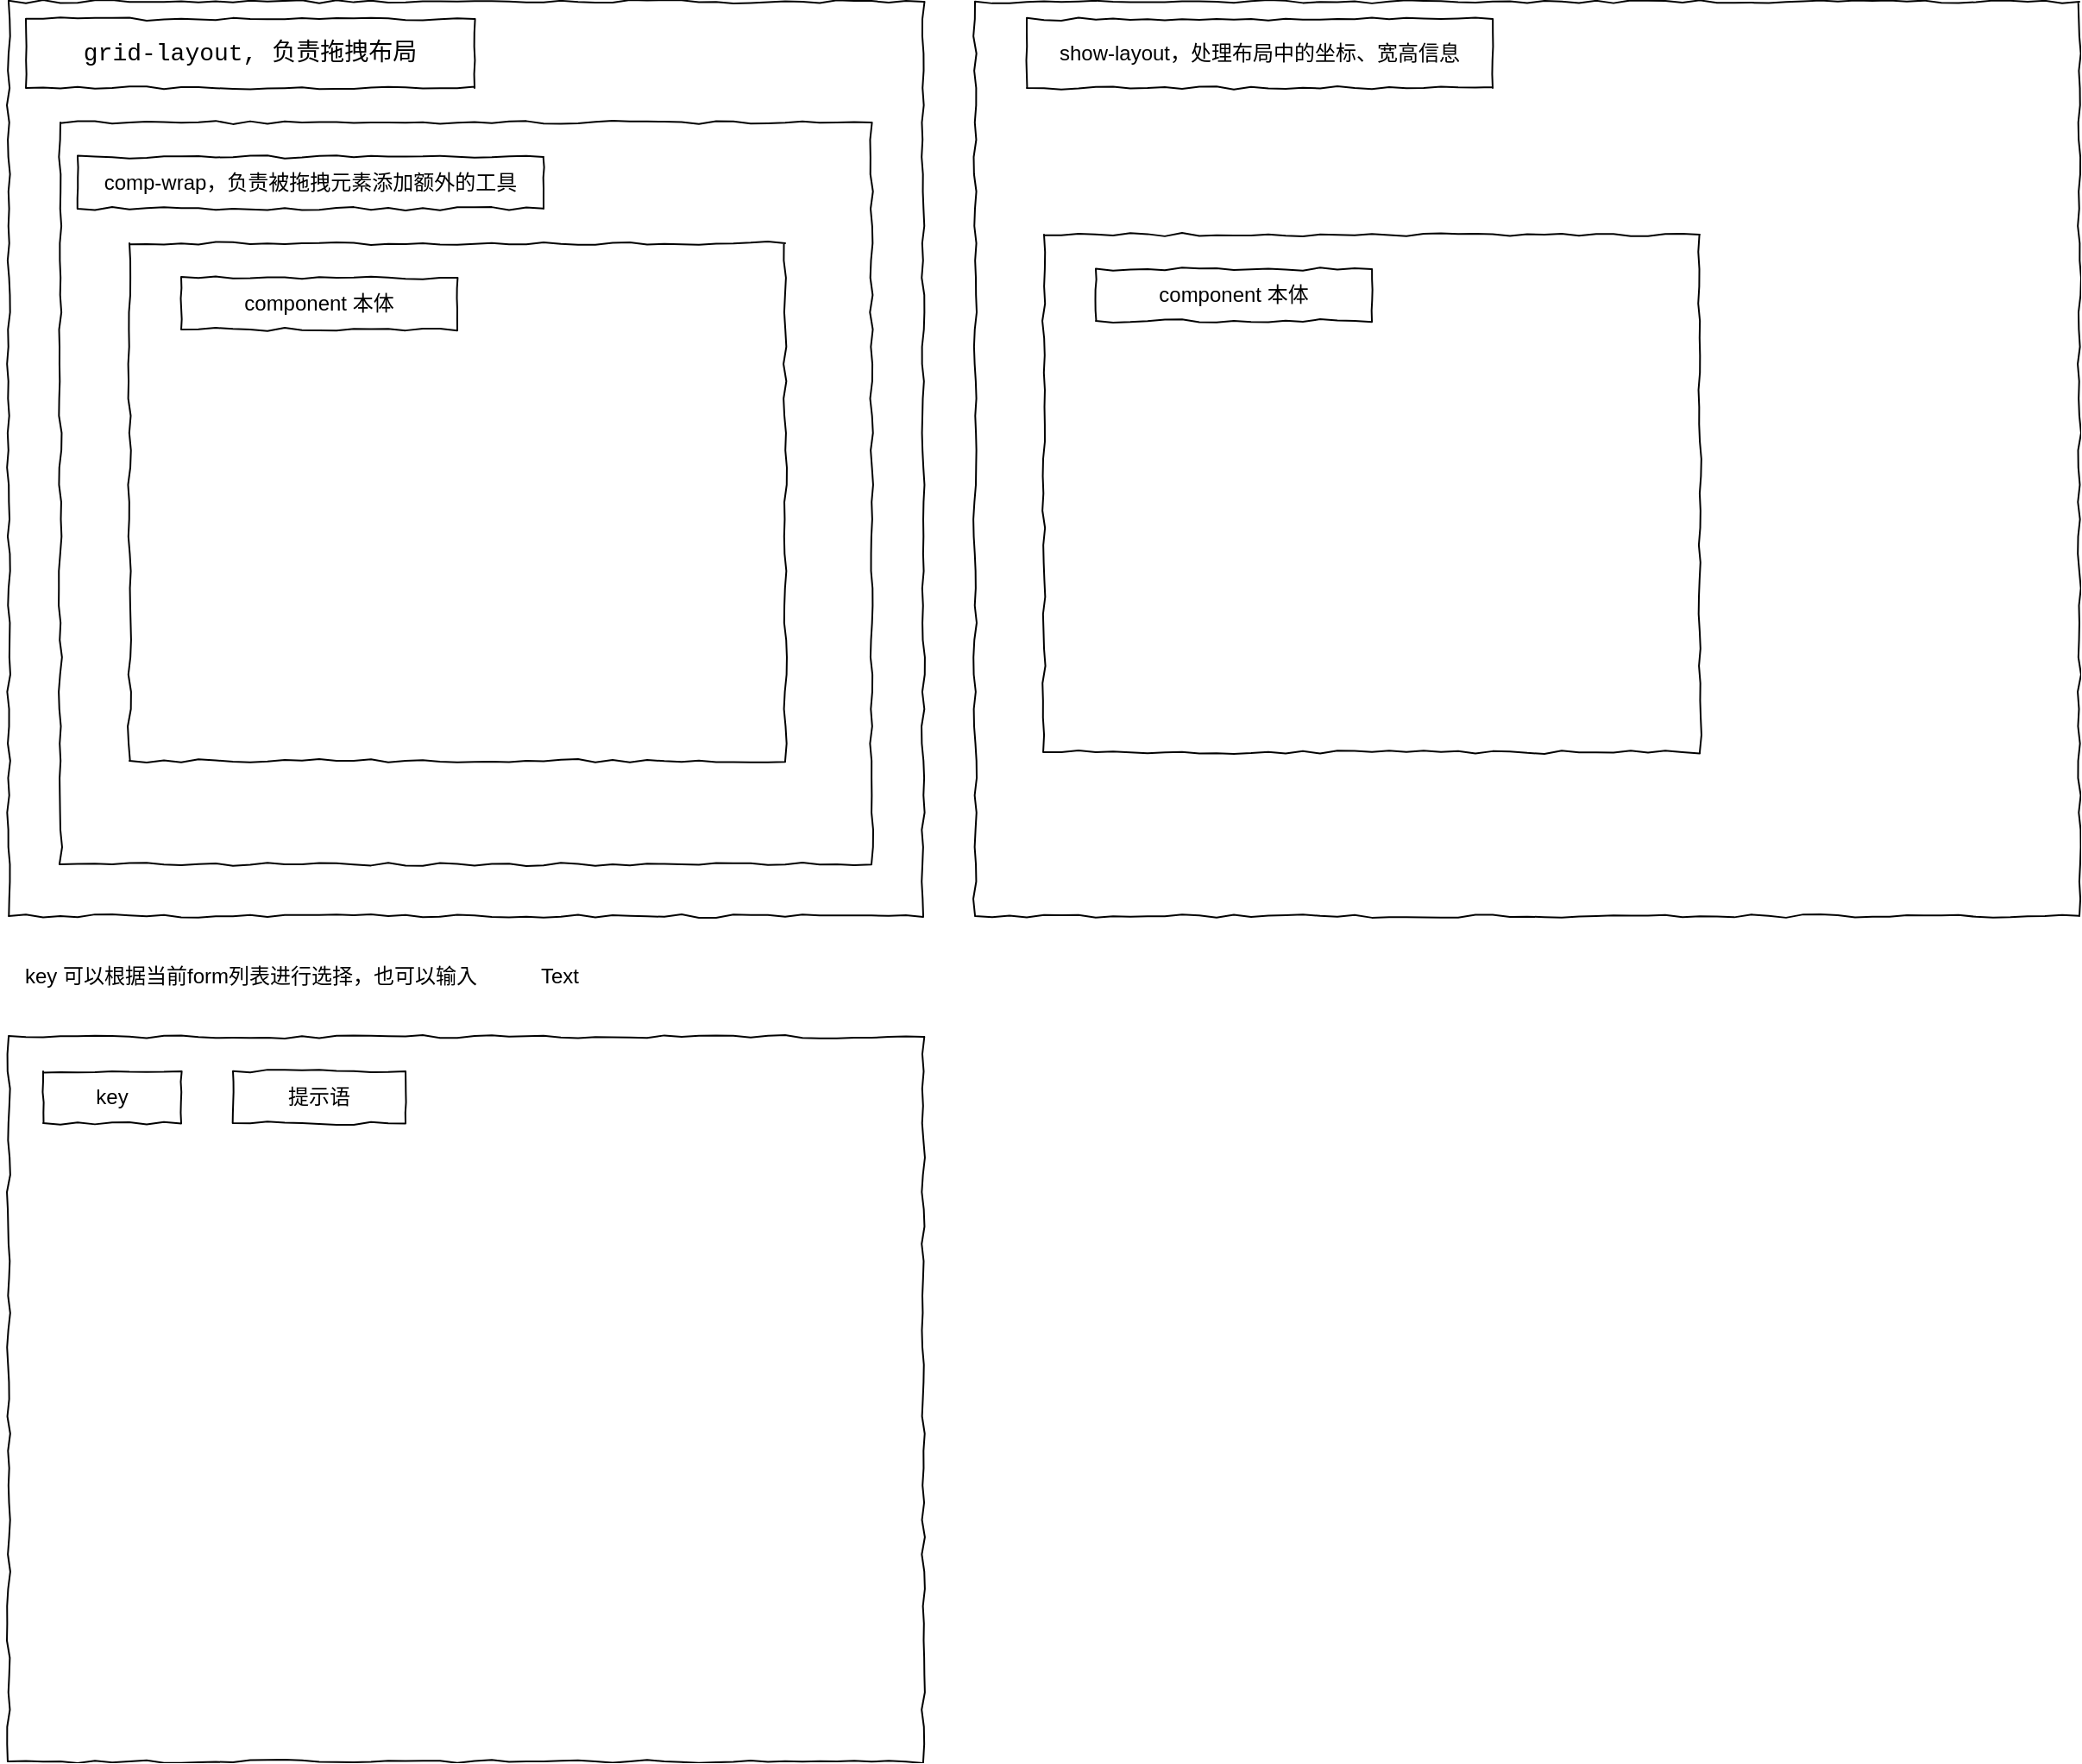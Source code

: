<mxfile version="24.6.4" type="github">
  <diagram name="Page-1" id="XzWtF4XP_iAmrnIMXCRm">
    <mxGraphModel dx="1434" dy="756" grid="1" gridSize="10" guides="1" tooltips="1" connect="1" arrows="1" fold="1" page="1" pageScale="1" pageWidth="827" pageHeight="1169" math="0" shadow="0">
      <root>
        <mxCell id="0" />
        <mxCell id="1" parent="0" />
        <mxCell id="HhxakAEyFk_g9ME8UOxu-1" value="" style="whiteSpace=wrap;html=1;aspect=fixed;comic=1;" vertex="1" parent="1">
          <mxGeometry x="70" y="70" width="530" height="530" as="geometry" />
        </mxCell>
        <mxCell id="HhxakAEyFk_g9ME8UOxu-2" value="&lt;div style=&quot;font-family: Consolas, &amp;quot;Courier New&amp;quot;, monospace; font-size: 14px; line-height: 19px; white-space: pre;&quot;&gt;&lt;font style=&quot;background-color: rgb(255, 255, 255);&quot;&gt;grid-layout, 负责拖拽布局&lt;/font&gt;&lt;/div&gt;" style="whiteSpace=wrap;html=1;comic=1;strokeColor=default;align=center;verticalAlign=middle;fontFamily=Helvetica;fontSize=12;fontColor=default;fillColor=default;" vertex="1" parent="1">
          <mxGeometry x="80" y="80" width="260" height="40" as="geometry" />
        </mxCell>
        <mxCell id="HhxakAEyFk_g9ME8UOxu-3" value="" style="whiteSpace=wrap;html=1;comic=1;strokeColor=default;align=center;verticalAlign=middle;fontFamily=Helvetica;fontSize=12;fontColor=default;fillColor=default;" vertex="1" parent="1">
          <mxGeometry x="100" y="140" width="470" height="430" as="geometry" />
        </mxCell>
        <mxCell id="HhxakAEyFk_g9ME8UOxu-4" value="comp-wrap，负责被拖拽元素添加额外的工具" style="whiteSpace=wrap;html=1;comic=1;strokeColor=default;align=center;verticalAlign=middle;fontFamily=Helvetica;fontSize=12;fontColor=default;fillColor=default;" vertex="1" parent="1">
          <mxGeometry x="110" y="160" width="270" height="30" as="geometry" />
        </mxCell>
        <mxCell id="HhxakAEyFk_g9ME8UOxu-6" value="" style="whiteSpace=wrap;html=1;comic=1;strokeColor=default;align=center;verticalAlign=middle;fontFamily=Helvetica;fontSize=12;fontColor=default;fillColor=default;" vertex="1" parent="1">
          <mxGeometry x="140" y="210" width="380" height="300" as="geometry" />
        </mxCell>
        <mxCell id="HhxakAEyFk_g9ME8UOxu-7" value="component 本体" style="whiteSpace=wrap;html=1;comic=1;strokeColor=default;align=center;verticalAlign=middle;fontFamily=Helvetica;fontSize=12;fontColor=default;fillColor=default;" vertex="1" parent="1">
          <mxGeometry x="170" y="230" width="160" height="30" as="geometry" />
        </mxCell>
        <mxCell id="HhxakAEyFk_g9ME8UOxu-8" value="" style="whiteSpace=wrap;html=1;comic=1;strokeColor=default;align=center;verticalAlign=middle;fontFamily=Helvetica;fontSize=12;fontColor=default;fillColor=default;" vertex="1" parent="1">
          <mxGeometry x="630" y="70" width="640" height="530" as="geometry" />
        </mxCell>
        <mxCell id="HhxakAEyFk_g9ME8UOxu-9" value="show-layout，处理布局中的坐标、宽高信息" style="whiteSpace=wrap;html=1;comic=1;strokeColor=default;align=center;verticalAlign=middle;fontFamily=Helvetica;fontSize=12;fontColor=default;fillColor=default;" vertex="1" parent="1">
          <mxGeometry x="660" y="80" width="270" height="40" as="geometry" />
        </mxCell>
        <mxCell id="HhxakAEyFk_g9ME8UOxu-10" value="" style="whiteSpace=wrap;html=1;comic=1;strokeColor=default;align=center;verticalAlign=middle;fontFamily=Helvetica;fontSize=12;fontColor=default;fillColor=default;" vertex="1" parent="1">
          <mxGeometry x="670" y="205" width="380" height="300" as="geometry" />
        </mxCell>
        <mxCell id="HhxakAEyFk_g9ME8UOxu-11" value="component 本体" style="whiteSpace=wrap;html=1;comic=1;strokeColor=default;align=center;verticalAlign=middle;fontFamily=Helvetica;fontSize=12;fontColor=default;fillColor=default;" vertex="1" parent="1">
          <mxGeometry x="700" y="225" width="160" height="30" as="geometry" />
        </mxCell>
        <mxCell id="HhxakAEyFk_g9ME8UOxu-12" value="" style="rounded=0;whiteSpace=wrap;html=1;comic=1;strokeColor=default;align=center;verticalAlign=middle;fontFamily=Helvetica;fontSize=12;fontColor=default;fillColor=default;" vertex="1" parent="1">
          <mxGeometry x="70" y="670" width="530" height="420" as="geometry" />
        </mxCell>
        <mxCell id="HhxakAEyFk_g9ME8UOxu-13" value="key" style="whiteSpace=wrap;html=1;comic=1;strokeColor=default;align=center;verticalAlign=middle;fontFamily=Helvetica;fontSize=12;fontColor=default;fillColor=default;" vertex="1" parent="1">
          <mxGeometry x="90" y="690" width="80" height="30" as="geometry" />
        </mxCell>
        <mxCell id="HhxakAEyFk_g9ME8UOxu-14" value="key 可以根据当前form列表进行选择，也可以输入" style="text;html=1;align=center;verticalAlign=middle;resizable=0;points=[];autosize=1;strokeColor=none;fillColor=none;fontFamily=Helvetica;fontSize=12;fontColor=default;" vertex="1" parent="1">
          <mxGeometry x="65" y="620" width="290" height="30" as="geometry" />
        </mxCell>
        <mxCell id="HhxakAEyFk_g9ME8UOxu-15" value="Text" style="text;html=1;align=center;verticalAlign=middle;resizable=0;points=[];autosize=1;strokeColor=none;fillColor=none;fontFamily=Helvetica;fontSize=12;fontColor=default;" vertex="1" parent="1">
          <mxGeometry x="364" y="620" width="50" height="30" as="geometry" />
        </mxCell>
        <mxCell id="HhxakAEyFk_g9ME8UOxu-16" value="提示语" style="whiteSpace=wrap;html=1;comic=1;strokeColor=default;align=center;verticalAlign=middle;fontFamily=Helvetica;fontSize=12;fontColor=default;fillColor=default;" vertex="1" parent="1">
          <mxGeometry x="200" y="690" width="100" height="30" as="geometry" />
        </mxCell>
      </root>
    </mxGraphModel>
  </diagram>
</mxfile>
